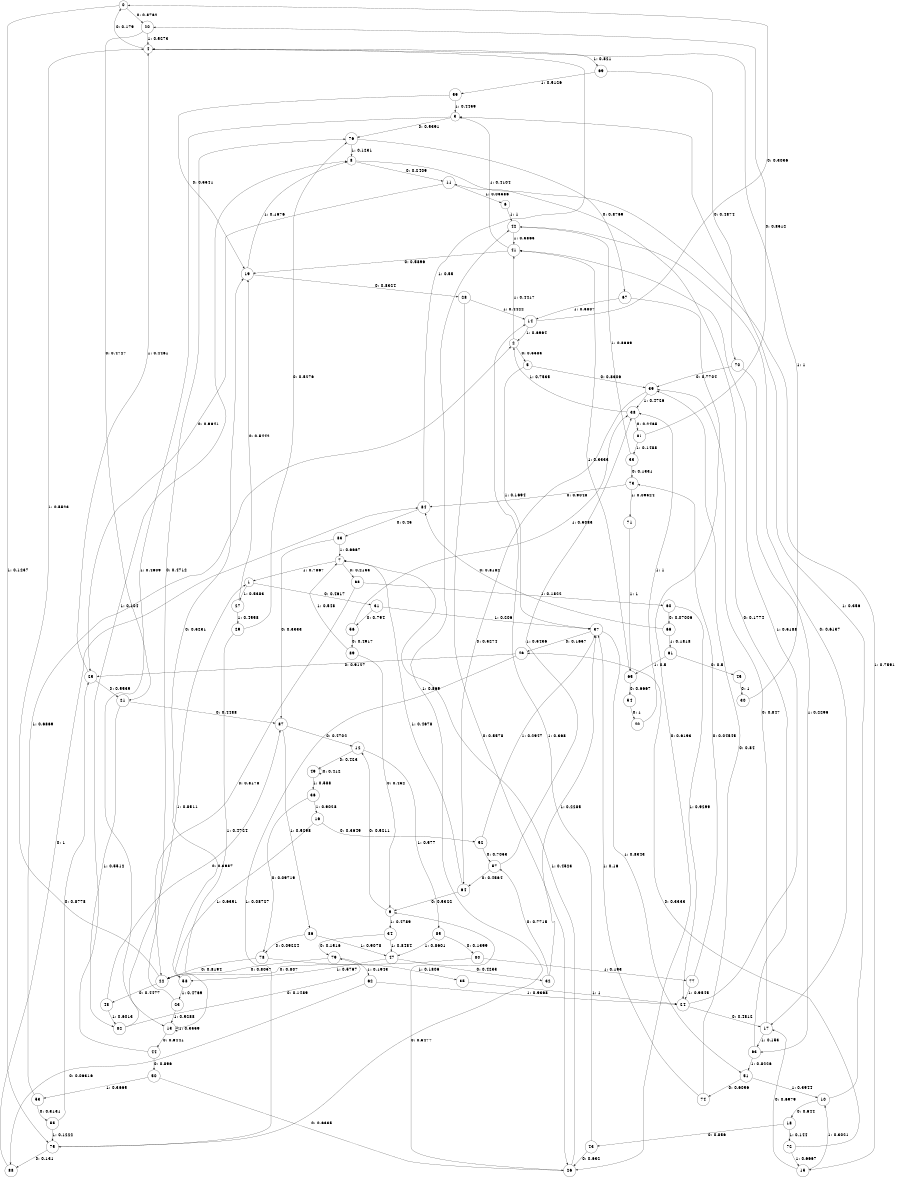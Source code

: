 digraph "ch5randomL10" {
size = "6,8.5";
ratio = "fill";
node [shape = circle];
node [fontsize = 24];
edge [fontsize = 24];
0 -> 20 [label = "0: 0.8762   "];
0 -> 75 [label = "1: 0.1237   "];
1 -> 31 [label = "0: 0.4617   "];
1 -> 27 [label = "1: 0.5383   "];
2 -> 5 [label = "0: 0.5583   "];
2 -> 41 [label = "1: 0.4417   "];
3 -> 76 [label = "0: 0.5391   "];
3 -> 13 [label = "1: 0.4609   "];
4 -> 0 [label = "0: 0.179    "];
4 -> 69 [label = "1: 0.821    "];
5 -> 39 [label = "0: 0.8306   "];
5 -> 37 [label = "1: 0.1694   "];
6 -> 42 [label = "1: 1        "];
7 -> 68 [label = "0: 0.2133   "];
7 -> 1 [label = "1: 0.7867   "];
8 -> 11 [label = "0: 0.2409   "];
8 -> 15 [label = "1: 0.7591   "];
9 -> 12 [label = "0: 0.5211   "];
9 -> 34 [label = "1: 0.4789   "];
10 -> 18 [label = "0: 0.644    "];
10 -> 3 [label = "1: 0.356    "];
11 -> 25 [label = "0: 0.9641   "];
11 -> 6 [label = "1: 0.03586  "];
12 -> 49 [label = "0: 0.423    "];
12 -> 85 [label = "1: 0.577    "];
13 -> 44 [label = "0: 0.6441   "];
13 -> 13 [label = "1: 0.3559   "];
14 -> 0 [label = "0: 0.3036   "];
14 -> 2 [label = "1: 0.6964   "];
15 -> 17 [label = "0: 0.6979   "];
15 -> 10 [label = "1: 0.3021   "];
16 -> 52 [label = "0: 0.3649   "];
16 -> 58 [label = "1: 0.6351   "];
17 -> 39 [label = "0: 0.847    "];
17 -> 63 [label = "1: 0.153    "];
18 -> 43 [label = "0: 0.856    "];
18 -> 72 [label = "1: 0.144    "];
19 -> 28 [label = "0: 0.8324   "];
19 -> 8 [label = "1: 0.1676   "];
20 -> 21 [label = "0: 0.4727   "];
20 -> 4 [label = "1: 0.5273   "];
21 -> 87 [label = "0: 0.4488   "];
21 -> 82 [label = "1: 0.5512   "];
22 -> 48 [label = "0: 0.4477   "];
22 -> 4 [label = "1: 0.5523   "];
23 -> 76 [label = "0: 0.4712   "];
23 -> 13 [label = "1: 0.5288   "];
24 -> 17 [label = "0: 0.4812   "];
24 -> 41 [label = "1: 0.5188   "];
25 -> 21 [label = "0: 0.5539   "];
25 -> 4 [label = "1: 0.4461   "];
26 -> 9 [label = "0: 0.5477   "];
26 -> 7 [label = "1: 0.4523   "];
27 -> 19 [label = "0: 0.5442   "];
27 -> 29 [label = "1: 0.4558   "];
28 -> 26 [label = "0: 0.5578   "];
28 -> 14 [label = "1: 0.4422   "];
29 -> 76 [label = "0: 0.5276   "];
29 -> 13 [label = "1: 0.4724   "];
30 -> 4 [label = "1: 1        "];
31 -> 56 [label = "0: 0.794    "];
31 -> 37 [label = "1: 0.206    "];
32 -> 57 [label = "0: 0.7715   "];
32 -> 37 [label = "1: 0.2285   "];
33 -> 73 [label = "0: 0.1331   "];
33 -> 42 [label = "1: 0.8669   "];
34 -> 79 [label = "0: 0.1516   "];
34 -> 47 [label = "1: 0.8484   "];
35 -> 24 [label = "1: 1        "];
36 -> 78 [label = "0: 0.09719  "];
36 -> 16 [label = "1: 0.9028   "];
37 -> 46 [label = "0: 0.1657   "];
37 -> 51 [label = "1: 0.8343   "];
38 -> 81 [label = "0: 0.2465   "];
38 -> 2 [label = "1: 0.7535   "];
39 -> 64 [label = "0: 0.5274   "];
39 -> 38 [label = "1: 0.4726   "];
40 -> 38 [label = "1: 1        "];
41 -> 19 [label = "0: 0.5896   "];
41 -> 3 [label = "1: 0.4104   "];
42 -> 17 [label = "0: 0.6137   "];
42 -> 41 [label = "1: 0.3863   "];
43 -> 26 [label = "0: 0.632    "];
43 -> 14 [label = "1: 0.368    "];
44 -> 50 [label = "0: 0.896    "];
44 -> 8 [label = "1: 0.104    "];
45 -> 30 [label = "0: 1        "];
46 -> 25 [label = "0: 0.9127   "];
46 -> 75 [label = "1: 0.08727  "];
47 -> 32 [label = "0: 0.4233   "];
47 -> 58 [label = "1: 0.5767   "];
48 -> 87 [label = "0: 0.3987   "];
48 -> 82 [label = "1: 0.6013   "];
49 -> 49 [label = "0: 0.412    "];
49 -> 36 [label = "1: 0.588    "];
50 -> 26 [label = "0: 0.6335   "];
50 -> 53 [label = "1: 0.3665   "];
51 -> 74 [label = "0: 0.6056   "];
51 -> 10 [label = "1: 0.3944   "];
52 -> 57 [label = "0: 0.7053   "];
52 -> 37 [label = "1: 0.2947   "];
53 -> 55 [label = "0: 0.3131   "];
53 -> 2 [label = "1: 0.6869   "];
54 -> 40 [label = "0: 1        "];
55 -> 25 [label = "0: 0.8778   "];
55 -> 75 [label = "1: 0.1222   "];
56 -> 89 [label = "0: 0.4917   "];
56 -> 38 [label = "1: 0.5083   "];
57 -> 64 [label = "0: 0.4564   "];
57 -> 38 [label = "1: 0.5436   "];
58 -> 19 [label = "0: 0.5231   "];
58 -> 23 [label = "1: 0.4769   "];
59 -> 19 [label = "0: 0.5541   "];
59 -> 3 [label = "1: 0.4459   "];
60 -> 66 [label = "0: 0.07006  "];
60 -> 24 [label = "1: 0.9299   "];
61 -> 45 [label = "0: 0.5      "];
61 -> 65 [label = "1: 0.5      "];
62 -> 88 [label = "0: 0.06316  "];
62 -> 24 [label = "1: 0.9368   "];
63 -> 11 [label = "0: 0.1774   "];
63 -> 51 [label = "1: 0.8226   "];
64 -> 9 [label = "0: 0.5322   "];
64 -> 7 [label = "1: 0.4678   "];
65 -> 54 [label = "0: 0.6667   "];
65 -> 41 [label = "1: 0.3333   "];
66 -> 84 [label = "0: 0.8182   "];
66 -> 61 [label = "1: 0.1818   "];
67 -> 26 [label = "0: 0.6193   "];
67 -> 14 [label = "1: 0.3807   "];
68 -> 22 [label = "0: 0.8178   "];
68 -> 60 [label = "1: 0.1822   "];
69 -> 70 [label = "0: 0.4874   "];
69 -> 59 [label = "1: 0.5126   "];
70 -> 39 [label = "0: 0.7704   "];
70 -> 63 [label = "1: 0.2296   "];
71 -> 65 [label = "1: 1        "];
72 -> 46 [label = "0: 0.3333   "];
72 -> 15 [label = "1: 0.6667   "];
73 -> 84 [label = "0: 0.9048   "];
73 -> 71 [label = "1: 0.09524  "];
74 -> 39 [label = "0: 0.84     "];
74 -> 37 [label = "1: 0.16     "];
75 -> 88 [label = "0: 0.131    "];
75 -> 42 [label = "1: 0.869    "];
76 -> 67 [label = "0: 0.8769   "];
76 -> 8 [label = "1: 0.1231   "];
77 -> 73 [label = "0: 0.04545  "];
77 -> 24 [label = "1: 0.9545   "];
78 -> 22 [label = "0: 0.8194   "];
78 -> 35 [label = "1: 0.1806   "];
79 -> 22 [label = "0: 0.8057   "];
79 -> 62 [label = "1: 0.1943   "];
80 -> 22 [label = "0: 0.807    "];
80 -> 77 [label = "1: 0.193    "];
81 -> 20 [label = "0: 0.8512   "];
81 -> 33 [label = "1: 0.1488   "];
82 -> 79 [label = "0: 0.1489   "];
82 -> 1 [label = "1: 0.8511   "];
83 -> 87 [label = "0: 0.3333   "];
83 -> 7 [label = "1: 0.6667   "];
84 -> 83 [label = "0: 0.45     "];
84 -> 4 [label = "1: 0.55     "];
85 -> 80 [label = "0: 0.1399   "];
85 -> 47 [label = "1: 0.8601   "];
86 -> 78 [label = "0: 0.09224  "];
86 -> 47 [label = "1: 0.9078   "];
87 -> 12 [label = "0: 0.4702   "];
87 -> 86 [label = "1: 0.5298   "];
88 -> 84 [label = "0: 1        "];
89 -> 9 [label = "0: 0.452    "];
89 -> 7 [label = "1: 0.548    "];
}